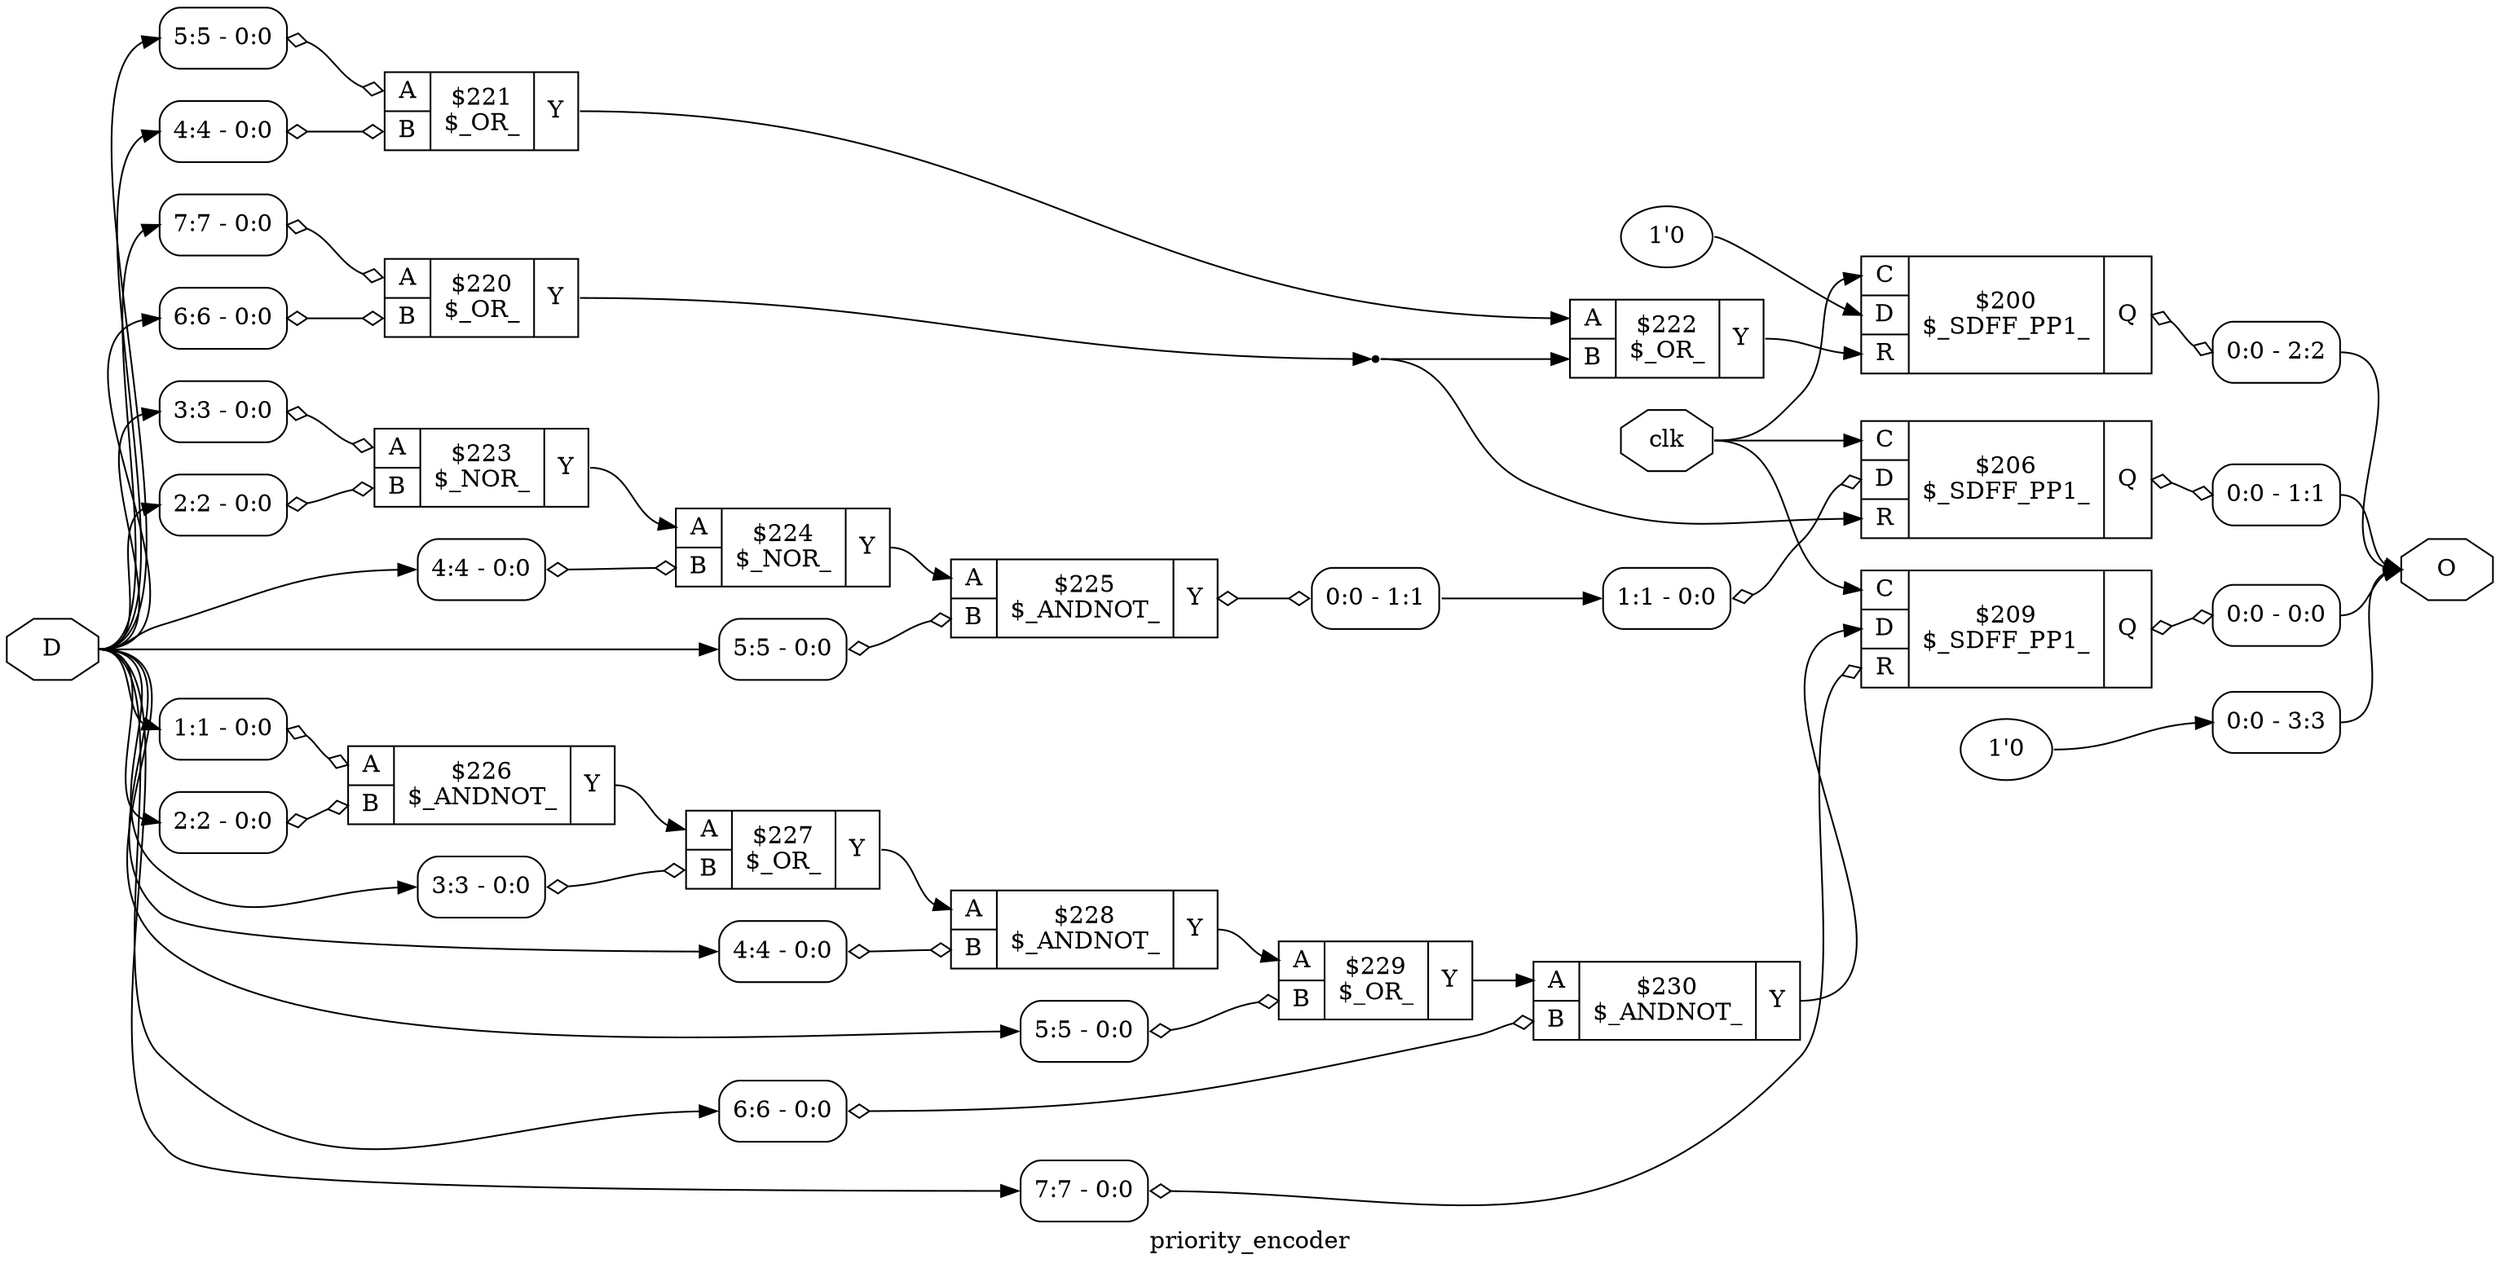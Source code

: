 digraph "priority_encoder" {
label="priority_encoder";
rankdir="LR";
remincross=true;
n12 [ shape=octagon, label="D", color="black", fontcolor="black" ];
n13 [ shape=octagon, label="O", color="black", fontcolor="black" ];
n14 [ shape=octagon, label="clk", color="black", fontcolor="black" ];
c18 [ shape=record, label="{{<p15> A|<p16> B}|$220\n$_OR_|{<p17> Y}}",  ];
x0 [ shape=record, style=rounded, label="<s0> 7:7 - 0:0 ", color="black", fontcolor="black" ];
x0:e -> c18:p15:w [arrowhead=odiamond, arrowtail=odiamond, dir=both, color="black", fontcolor="black", label=""];
x1 [ shape=record, style=rounded, label="<s0> 6:6 - 0:0 ", color="black", fontcolor="black" ];
x1:e -> c18:p16:w [arrowhead=odiamond, arrowtail=odiamond, dir=both, color="black", fontcolor="black", label=""];
c19 [ shape=record, label="{{<p15> A|<p16> B}|$221\n$_OR_|{<p17> Y}}",  ];
x2 [ shape=record, style=rounded, label="<s0> 5:5 - 0:0 ", color="black", fontcolor="black" ];
x2:e -> c19:p15:w [arrowhead=odiamond, arrowtail=odiamond, dir=both, color="black", fontcolor="black", label=""];
x3 [ shape=record, style=rounded, label="<s0> 4:4 - 0:0 ", color="black", fontcolor="black" ];
x3:e -> c19:p16:w [arrowhead=odiamond, arrowtail=odiamond, dir=both, color="black", fontcolor="black", label=""];
c20 [ shape=record, label="{{<p15> A|<p16> B}|$222\n$_OR_|{<p17> Y}}",  ];
c21 [ shape=record, label="{{<p15> A|<p16> B}|$223\n$_NOR_|{<p17> Y}}",  ];
x4 [ shape=record, style=rounded, label="<s0> 3:3 - 0:0 ", color="black", fontcolor="black" ];
x4:e -> c21:p15:w [arrowhead=odiamond, arrowtail=odiamond, dir=both, color="black", fontcolor="black", label=""];
x5 [ shape=record, style=rounded, label="<s0> 2:2 - 0:0 ", color="black", fontcolor="black" ];
x5:e -> c21:p16:w [arrowhead=odiamond, arrowtail=odiamond, dir=both, color="black", fontcolor="black", label=""];
c22 [ shape=record, label="{{<p15> A|<p16> B}|$224\n$_NOR_|{<p17> Y}}",  ];
x6 [ shape=record, style=rounded, label="<s0> 4:4 - 0:0 ", color="black", fontcolor="black" ];
x6:e -> c22:p16:w [arrowhead=odiamond, arrowtail=odiamond, dir=both, color="black", fontcolor="black", label=""];
c23 [ shape=record, label="{{<p15> A|<p16> B}|$225\n$_ANDNOT_|{<p17> Y}}",  ];
x7 [ shape=record, style=rounded, label="<s0> 5:5 - 0:0 ", color="black", fontcolor="black" ];
x7:e -> c23:p16:w [arrowhead=odiamond, arrowtail=odiamond, dir=both, color="black", fontcolor="black", label=""];
x8 [ shape=record, style=rounded, label="<s0> 0:0 - 1:1 ", color="black", fontcolor="black" ];
c23:p17:e -> x8:w [arrowhead=odiamond, arrowtail=odiamond, dir=both, color="black", fontcolor="black", label=""];
c24 [ shape=record, label="{{<p15> A|<p16> B}|$226\n$_ANDNOT_|{<p17> Y}}",  ];
x9 [ shape=record, style=rounded, label="<s0> 1:1 - 0:0 ", color="black", fontcolor="black" ];
x9:e -> c24:p15:w [arrowhead=odiamond, arrowtail=odiamond, dir=both, color="black", fontcolor="black", label=""];
x10 [ shape=record, style=rounded, label="<s0> 2:2 - 0:0 ", color="black", fontcolor="black" ];
x10:e -> c24:p16:w [arrowhead=odiamond, arrowtail=odiamond, dir=both, color="black", fontcolor="black", label=""];
c25 [ shape=record, label="{{<p15> A|<p16> B}|$227\n$_OR_|{<p17> Y}}",  ];
x11 [ shape=record, style=rounded, label="<s0> 3:3 - 0:0 ", color="black", fontcolor="black" ];
x11:e -> c25:p16:w [arrowhead=odiamond, arrowtail=odiamond, dir=both, color="black", fontcolor="black", label=""];
c26 [ shape=record, label="{{<p15> A|<p16> B}|$228\n$_ANDNOT_|{<p17> Y}}",  ];
x12 [ shape=record, style=rounded, label="<s0> 4:4 - 0:0 ", color="black", fontcolor="black" ];
x12:e -> c26:p16:w [arrowhead=odiamond, arrowtail=odiamond, dir=both, color="black", fontcolor="black", label=""];
c27 [ shape=record, label="{{<p15> A|<p16> B}|$229\n$_OR_|{<p17> Y}}",  ];
x13 [ shape=record, style=rounded, label="<s0> 5:5 - 0:0 ", color="black", fontcolor="black" ];
x13:e -> c27:p16:w [arrowhead=odiamond, arrowtail=odiamond, dir=both, color="black", fontcolor="black", label=""];
c28 [ shape=record, label="{{<p15> A|<p16> B}|$230\n$_ANDNOT_|{<p17> Y}}",  ];
x14 [ shape=record, style=rounded, label="<s0> 6:6 - 0:0 ", color="black", fontcolor="black" ];
x14:e -> c28:p16:w [arrowhead=odiamond, arrowtail=odiamond, dir=both, color="black", fontcolor="black", label=""];
v15 [ label="1'0" ];
c32 [ shape=record, label="{{<p29> C|<p12> D|<p30> R}|$200\n$_SDFF_PP1_|{<p31> Q}}",  ];
x16 [ shape=record, style=rounded, label="<s0> 0:0 - 2:2 ", color="black", fontcolor="black" ];
c32:p31:e -> x16:w [arrowhead=odiamond, arrowtail=odiamond, dir=both, color="black", fontcolor="black", label=""];
c33 [ shape=record, label="{{<p29> C|<p12> D|<p30> R}|$206\n$_SDFF_PP1_|{<p31> Q}}",  ];
x17 [ shape=record, style=rounded, label="<s0> 1:1 - 0:0 ", color="black", fontcolor="black" ];
x17:e -> c33:p12:w [arrowhead=odiamond, arrowtail=odiamond, dir=both, color="black", fontcolor="black", label=""];
x18 [ shape=record, style=rounded, label="<s0> 0:0 - 1:1 ", color="black", fontcolor="black" ];
c33:p31:e -> x18:w [arrowhead=odiamond, arrowtail=odiamond, dir=both, color="black", fontcolor="black", label=""];
c34 [ shape=record, label="{{<p29> C|<p12> D|<p30> R}|$209\n$_SDFF_PP1_|{<p31> Q}}",  ];
x19 [ shape=record, style=rounded, label="<s0> 0:0 - 0:0 ", color="black", fontcolor="black" ];
c34:p31:e -> x19:w [arrowhead=odiamond, arrowtail=odiamond, dir=both, color="black", fontcolor="black", label=""];
x20 [ shape=record, style=rounded, label="<s0> 7:7 - 0:0 ", color="black", fontcolor="black" ];
x20:e -> c34:p30:w [arrowhead=odiamond, arrowtail=odiamond, dir=both, color="black", fontcolor="black", label=""];
v21 [ label="1'0" ];
x22 [ shape=record, style=rounded, label="<s0> 0:0 - 3:3 ", color="black", fontcolor="black" ];
c28:p17:e -> c34:p12:w [color="black", fontcolor="black", label=""];
c26:p17:e -> c27:p15:w [color="black", fontcolor="black", label=""];
c27:p17:e -> c28:p15:w [color="black", fontcolor="black", label=""];
n12:e -> x0:s0:w [color="black", fontcolor="black", label=""];
n12:e -> x10:s0:w [color="black", fontcolor="black", label=""];
n12:e -> x11:s0:w [color="black", fontcolor="black", label=""];
n12:e -> x12:s0:w [color="black", fontcolor="black", label=""];
n12:e -> x13:s0:w [color="black", fontcolor="black", label=""];
n12:e -> x14:s0:w [color="black", fontcolor="black", label=""];
n12:e -> x1:s0:w [color="black", fontcolor="black", label=""];
n12:e -> x20:s0:w [color="black", fontcolor="black", label=""];
n12:e -> x2:s0:w [color="black", fontcolor="black", label=""];
n12:e -> x3:s0:w [color="black", fontcolor="black", label=""];
n12:e -> x4:s0:w [color="black", fontcolor="black", label=""];
n12:e -> x5:s0:w [color="black", fontcolor="black", label=""];
n12:e -> x6:s0:w [color="black", fontcolor="black", label=""];
n12:e -> x7:s0:w [color="black", fontcolor="black", label=""];
n12:e -> x9:s0:w [color="black", fontcolor="black", label=""];
x16:s0:e -> n13:w [color="black", fontcolor="black", label=""];
x18:s0:e -> n13:w [color="black", fontcolor="black", label=""];
x19:s0:e -> n13:w [color="black", fontcolor="black", label=""];
x22:s0:e -> n13:w [color="black", fontcolor="black", label=""];
n14:e -> c32:p29:w [color="black", fontcolor="black", label=""];
n14:e -> c33:p29:w [color="black", fontcolor="black", label=""];
n14:e -> c34:p29:w [color="black", fontcolor="black", label=""];
x8:s0:e -> x17:s0:w [color="black", fontcolor="black", label=""];
c20:p17:e -> c32:p30:w [color="black", fontcolor="black", label=""];
n4 [ shape=point ];
c18:p17:e -> n4:w [color="black", fontcolor="black", label=""];
n4:e -> c20:p16:w [color="black", fontcolor="black", label=""];
n4:e -> c33:p30:w [color="black", fontcolor="black", label=""];
c19:p17:e -> c20:p15:w [color="black", fontcolor="black", label=""];
c21:p17:e -> c22:p15:w [color="black", fontcolor="black", label=""];
c22:p17:e -> c23:p15:w [color="black", fontcolor="black", label=""];
c24:p17:e -> c25:p15:w [color="black", fontcolor="black", label=""];
c25:p17:e -> c26:p15:w [color="black", fontcolor="black", label=""];
v15:e -> c32:p12:w [color="black", fontcolor="black", label=""];
v21:e -> x22:w [color="black", fontcolor="black", label=""];
}
